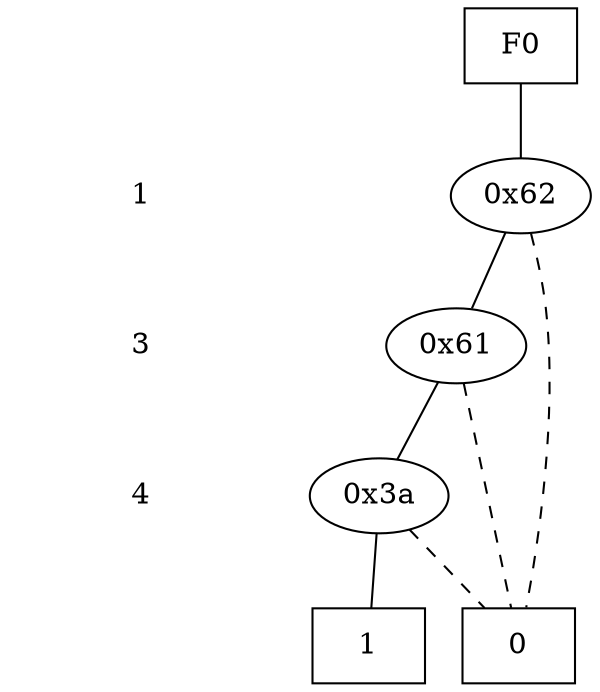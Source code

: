 digraph "ZDD" {
size = "7.5,10"
center = true;
edge [dir = none];
{ node [shape = plaintext];
  edge [style = invis];
  "CONST NODES" [style = invis];
" 1 " -> " 3 " -> " 4 " -> "CONST NODES"; 
}
{ rank = same; node [shape = box]; edge [style = invis];
"F0"; }
{ rank = same; " 1 ";
"0x62";
}
{ rank = same; " 3 ";
"0x61";
}
{ rank = same; " 4 ";
"0x3a";
}
{ rank = same; "CONST NODES";
{ node [shape = box]; "0x24";
"0x23";
}
}
"F0" -> "0x62" [style = solid];
"0x62" -> "0x61";
"0x62" -> "0x24" [style = dashed];
"0x61" -> "0x3a";
"0x61" -> "0x24" [style = dashed];
"0x3a" -> "0x23";
"0x3a" -> "0x24" [style = dashed];
"0x24" [label = "0"];
"0x23" [label = "1"];
}
